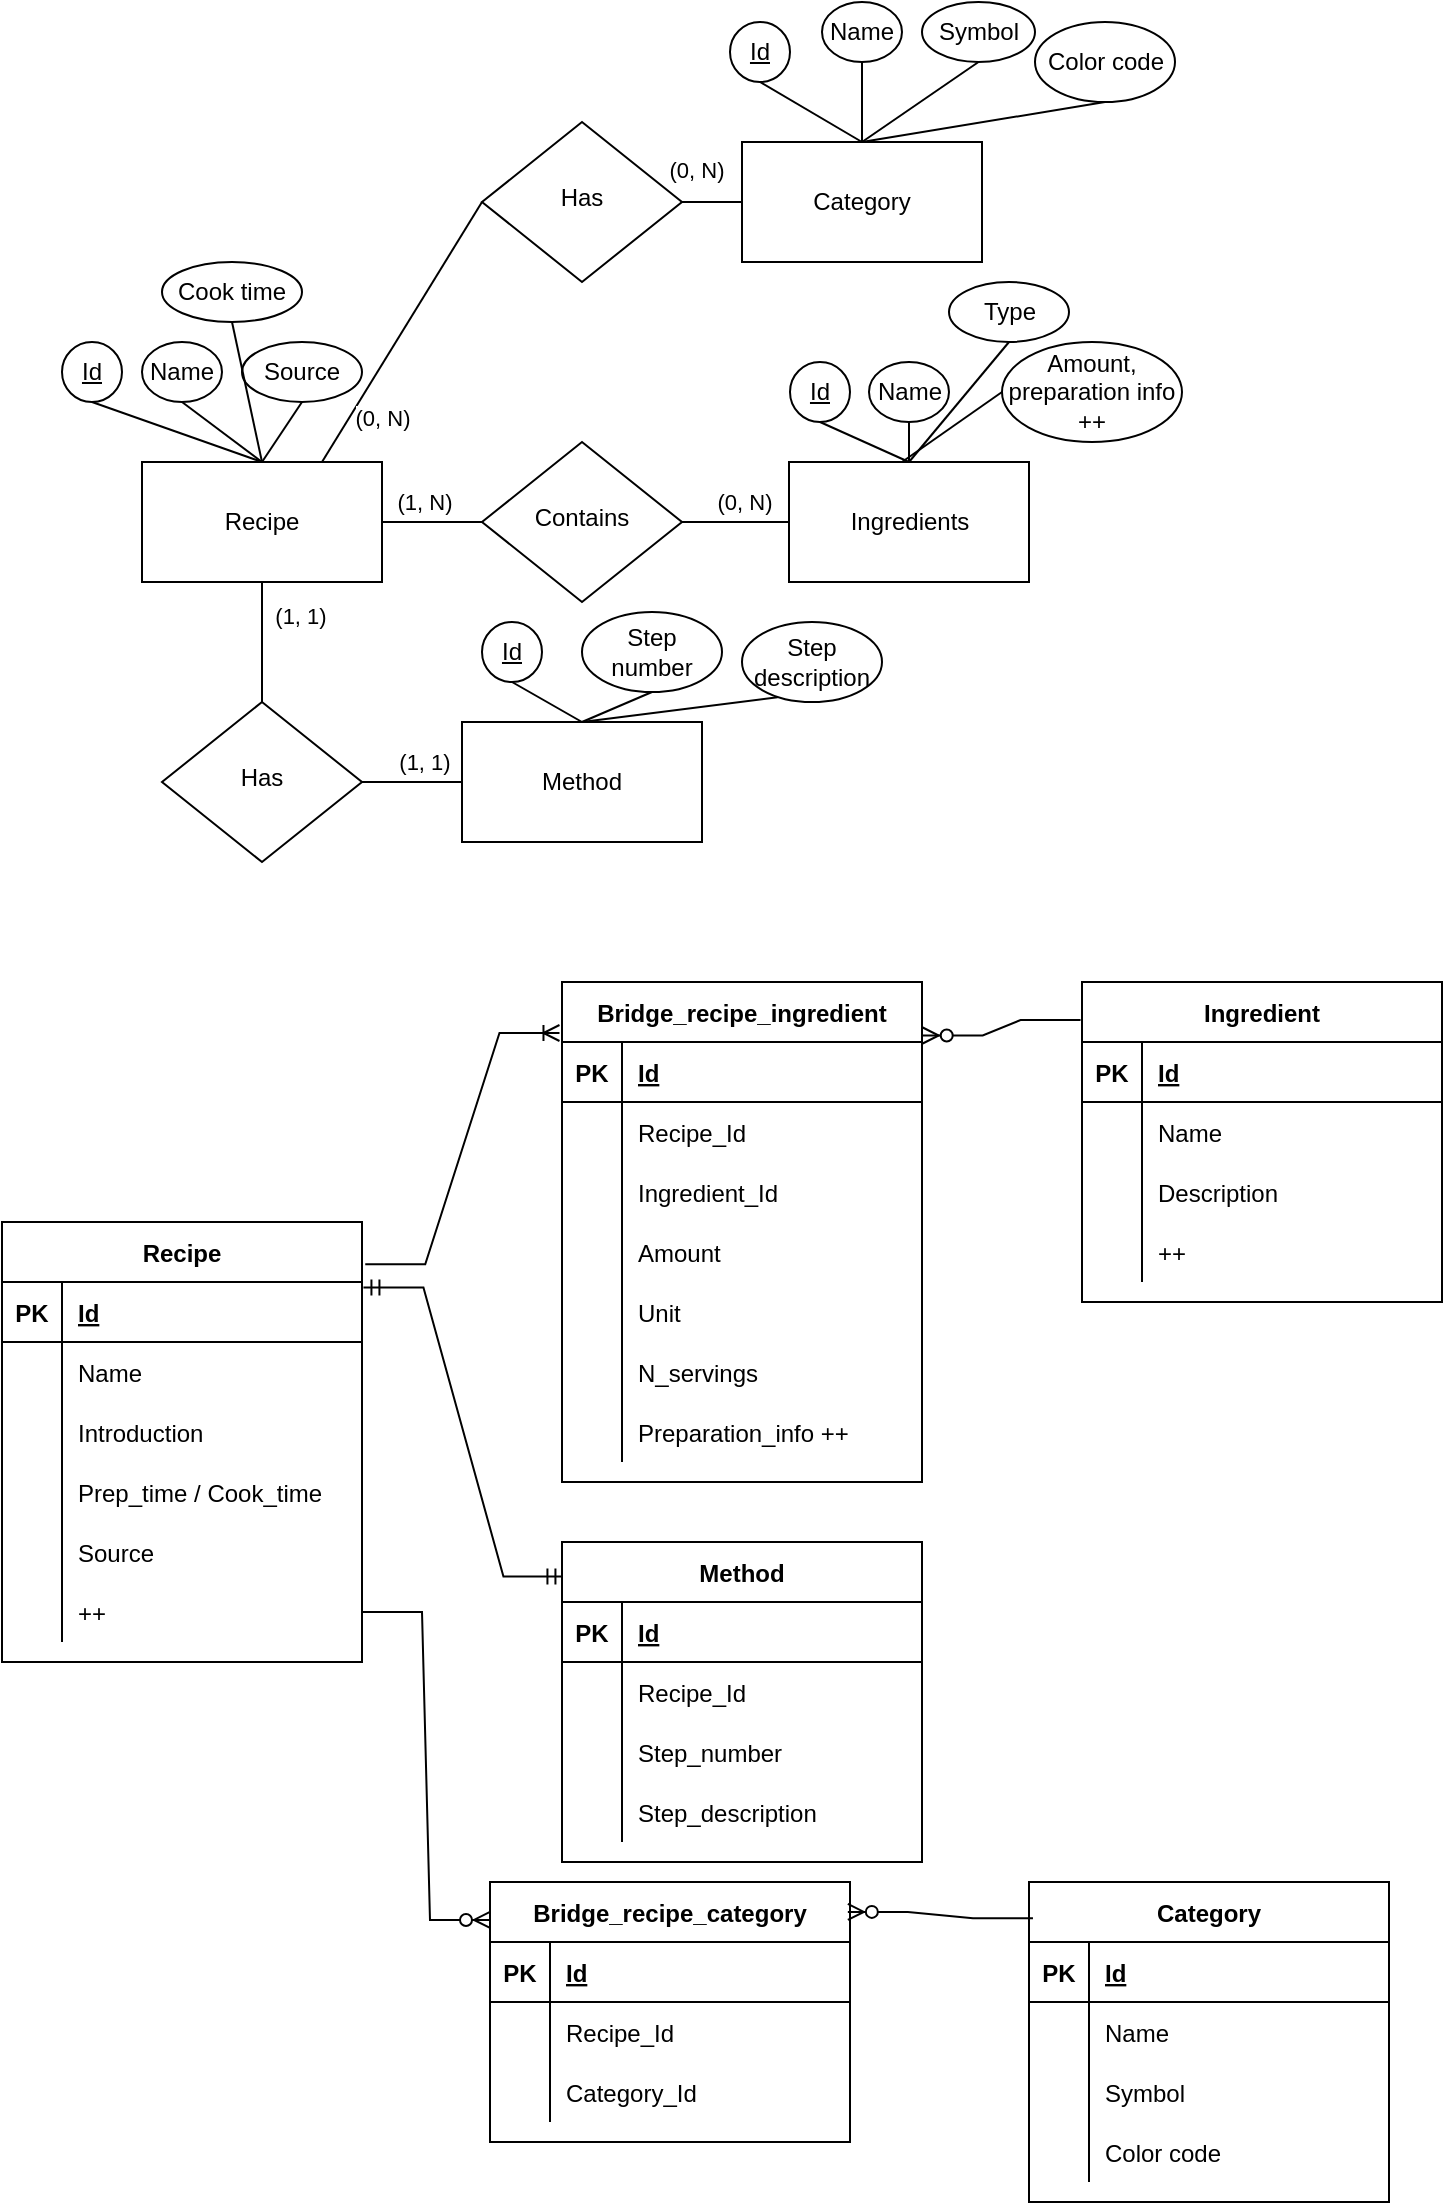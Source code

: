 <mxfile version="20.5.1" type="device"><diagram id="C5RBs43oDa-KdzZeNtuy" name="Page-1"><mxGraphModel dx="1422" dy="764" grid="1" gridSize="10" guides="1" tooltips="1" connect="1" arrows="1" fold="1" page="1" pageScale="1" pageWidth="1654" pageHeight="1169" math="0" shadow="0"><root><mxCell id="WIyWlLk6GJQsqaUBKTNV-0"/><mxCell id="WIyWlLk6GJQsqaUBKTNV-1" parent="WIyWlLk6GJQsqaUBKTNV-0"/><mxCell id="1myoxNHDcGF61d1AhZmx-0" value="Recipe" style="rounded=0;whiteSpace=wrap;html=1;" parent="WIyWlLk6GJQsqaUBKTNV-1" vertex="1"><mxGeometry x="90" y="250" width="120" height="60" as="geometry"/></mxCell><mxCell id="1myoxNHDcGF61d1AhZmx-1" value="Contains" style="rhombus;whiteSpace=wrap;html=1;shadow=0;fontFamily=Helvetica;fontSize=12;align=center;strokeWidth=1;spacing=6;spacingTop=-4;" parent="WIyWlLk6GJQsqaUBKTNV-1" vertex="1"><mxGeometry x="260" y="240" width="100" height="80" as="geometry"/></mxCell><mxCell id="1myoxNHDcGF61d1AhZmx-2" value="" style="endArrow=none;html=1;rounded=0;entryX=0;entryY=0.5;entryDx=0;entryDy=0;exitX=1;exitY=0.5;exitDx=0;exitDy=0;" parent="WIyWlLk6GJQsqaUBKTNV-1" source="1myoxNHDcGF61d1AhZmx-0" target="1myoxNHDcGF61d1AhZmx-1" edge="1"><mxGeometry width="50" height="50" relative="1" as="geometry"><mxPoint x="200" y="380" as="sourcePoint"/><mxPoint x="250" y="330" as="targetPoint"/></mxGeometry></mxCell><mxCell id="1myoxNHDcGF61d1AhZmx-3" value="&lt;div&gt;(1, N)&lt;/div&gt;" style="edgeLabel;html=1;align=center;verticalAlign=middle;resizable=0;points=[];" parent="1myoxNHDcGF61d1AhZmx-2" vertex="1" connectable="0"><mxGeometry x="-0.309" y="-2" relative="1" as="geometry"><mxPoint x="3" y="-12" as="offset"/></mxGeometry></mxCell><mxCell id="1myoxNHDcGF61d1AhZmx-4" value="Ingredients" style="rounded=0;whiteSpace=wrap;html=1;" parent="WIyWlLk6GJQsqaUBKTNV-1" vertex="1"><mxGeometry x="413.5" y="250" width="120" height="60" as="geometry"/></mxCell><mxCell id="1myoxNHDcGF61d1AhZmx-5" value="" style="endArrow=none;html=1;rounded=0;entryX=0;entryY=0.5;entryDx=0;entryDy=0;exitX=1;exitY=0.5;exitDx=0;exitDy=0;" parent="WIyWlLk6GJQsqaUBKTNV-1" source="1myoxNHDcGF61d1AhZmx-1" target="1myoxNHDcGF61d1AhZmx-4" edge="1"><mxGeometry width="50" height="50" relative="1" as="geometry"><mxPoint x="380" y="320.0" as="sourcePoint"/><mxPoint x="430" y="320.0" as="targetPoint"/></mxGeometry></mxCell><mxCell id="1myoxNHDcGF61d1AhZmx-6" value="&lt;div&gt;(0, N)&lt;/div&gt;" style="edgeLabel;html=1;align=center;verticalAlign=middle;resizable=0;points=[];" parent="1myoxNHDcGF61d1AhZmx-5" vertex="1" connectable="0"><mxGeometry x="-0.309" y="-2" relative="1" as="geometry"><mxPoint x="12" y="-12" as="offset"/></mxGeometry></mxCell><mxCell id="1myoxNHDcGF61d1AhZmx-10" value="Has" style="rhombus;whiteSpace=wrap;html=1;shadow=0;fontFamily=Helvetica;fontSize=12;align=center;strokeWidth=1;spacing=6;spacingTop=-4;" parent="WIyWlLk6GJQsqaUBKTNV-1" vertex="1"><mxGeometry x="100" y="370" width="100" height="80" as="geometry"/></mxCell><mxCell id="1myoxNHDcGF61d1AhZmx-11" value="Method" style="rounded=0;whiteSpace=wrap;html=1;" parent="WIyWlLk6GJQsqaUBKTNV-1" vertex="1"><mxGeometry x="250" y="380" width="120" height="60" as="geometry"/></mxCell><mxCell id="1myoxNHDcGF61d1AhZmx-12" value="" style="endArrow=none;html=1;rounded=0;exitX=0.5;exitY=1;exitDx=0;exitDy=0;entryX=0.5;entryY=0;entryDx=0;entryDy=0;" parent="WIyWlLk6GJQsqaUBKTNV-1" source="1myoxNHDcGF61d1AhZmx-0" target="1myoxNHDcGF61d1AhZmx-10" edge="1"><mxGeometry width="50" height="50" relative="1" as="geometry"><mxPoint x="180" y="340.0" as="sourcePoint"/><mxPoint x="226.5" y="340.0" as="targetPoint"/></mxGeometry></mxCell><mxCell id="1myoxNHDcGF61d1AhZmx-13" value="&lt;div&gt;(1, 1)&lt;/div&gt;" style="edgeLabel;html=1;align=center;verticalAlign=middle;resizable=0;points=[];" parent="1myoxNHDcGF61d1AhZmx-12" vertex="1" connectable="0"><mxGeometry x="-0.309" y="-2" relative="1" as="geometry"><mxPoint x="21" y="-4" as="offset"/></mxGeometry></mxCell><mxCell id="1myoxNHDcGF61d1AhZmx-14" value="" style="endArrow=none;html=1;rounded=0;exitX=0;exitY=0.5;exitDx=0;exitDy=0;entryX=1;entryY=0.5;entryDx=0;entryDy=0;" parent="WIyWlLk6GJQsqaUBKTNV-1" source="1myoxNHDcGF61d1AhZmx-11" target="1myoxNHDcGF61d1AhZmx-10" edge="1"><mxGeometry width="50" height="50" relative="1" as="geometry"><mxPoint x="160" y="320.0" as="sourcePoint"/><mxPoint x="160" y="360.0" as="targetPoint"/></mxGeometry></mxCell><mxCell id="1myoxNHDcGF61d1AhZmx-15" value="&lt;div&gt;(1, 1)&lt;/div&gt;" style="edgeLabel;html=1;align=center;verticalAlign=middle;resizable=0;points=[];" parent="1myoxNHDcGF61d1AhZmx-14" vertex="1" connectable="0"><mxGeometry x="-0.309" y="-2" relative="1" as="geometry"><mxPoint x="-2" y="-8" as="offset"/></mxGeometry></mxCell><mxCell id="1myoxNHDcGF61d1AhZmx-16" value="&lt;u&gt;Id&lt;/u&gt;" style="ellipse;whiteSpace=wrap;html=1;" parent="WIyWlLk6GJQsqaUBKTNV-1" vertex="1"><mxGeometry x="260" y="330" width="30" height="30" as="geometry"/></mxCell><mxCell id="1myoxNHDcGF61d1AhZmx-17" value="" style="endArrow=none;html=1;rounded=0;entryX=0.5;entryY=1;entryDx=0;entryDy=0;exitX=0.5;exitY=0;exitDx=0;exitDy=0;" parent="WIyWlLk6GJQsqaUBKTNV-1" source="1myoxNHDcGF61d1AhZmx-11" target="1myoxNHDcGF61d1AhZmx-16" edge="1"><mxGeometry width="50" height="50" relative="1" as="geometry"><mxPoint x="420" y="430" as="sourcePoint"/><mxPoint x="470" y="380" as="targetPoint"/></mxGeometry></mxCell><mxCell id="1myoxNHDcGF61d1AhZmx-18" value="Step number" style="ellipse;whiteSpace=wrap;html=1;" parent="WIyWlLk6GJQsqaUBKTNV-1" vertex="1"><mxGeometry x="310" y="325" width="70" height="40" as="geometry"/></mxCell><mxCell id="1myoxNHDcGF61d1AhZmx-19" value="" style="endArrow=none;html=1;rounded=0;exitX=0.5;exitY=0;exitDx=0;exitDy=0;entryX=0.5;entryY=1;entryDx=0;entryDy=0;" parent="WIyWlLk6GJQsqaUBKTNV-1" source="1myoxNHDcGF61d1AhZmx-11" target="1myoxNHDcGF61d1AhZmx-18" edge="1"><mxGeometry width="50" height="50" relative="1" as="geometry"><mxPoint x="420" y="430" as="sourcePoint"/><mxPoint x="470" y="380" as="targetPoint"/></mxGeometry></mxCell><mxCell id="1myoxNHDcGF61d1AhZmx-20" value="Step description" style="ellipse;whiteSpace=wrap;html=1;" parent="WIyWlLk6GJQsqaUBKTNV-1" vertex="1"><mxGeometry x="390" y="330" width="70" height="40" as="geometry"/></mxCell><mxCell id="1myoxNHDcGF61d1AhZmx-21" value="" style="endArrow=none;html=1;rounded=0;exitX=0.5;exitY=0;exitDx=0;exitDy=0;entryX=0.254;entryY=0.942;entryDx=0;entryDy=0;entryPerimeter=0;" parent="WIyWlLk6GJQsqaUBKTNV-1" source="1myoxNHDcGF61d1AhZmx-11" target="1myoxNHDcGF61d1AhZmx-20" edge="1"><mxGeometry width="50" height="50" relative="1" as="geometry"><mxPoint x="410" y="440" as="sourcePoint"/><mxPoint x="460" y="390" as="targetPoint"/></mxGeometry></mxCell><mxCell id="1myoxNHDcGF61d1AhZmx-22" value="&lt;u&gt;Id&lt;/u&gt;" style="ellipse;whiteSpace=wrap;html=1;" parent="WIyWlLk6GJQsqaUBKTNV-1" vertex="1"><mxGeometry x="414" y="200" width="30" height="30" as="geometry"/></mxCell><mxCell id="1myoxNHDcGF61d1AhZmx-23" value="" style="endArrow=none;html=1;rounded=0;entryX=0.5;entryY=1;entryDx=0;entryDy=0;exitX=0.5;exitY=0;exitDx=0;exitDy=0;" parent="WIyWlLk6GJQsqaUBKTNV-1" source="1myoxNHDcGF61d1AhZmx-4" target="1myoxNHDcGF61d1AhZmx-22" edge="1"><mxGeometry width="50" height="50" relative="1" as="geometry"><mxPoint x="491.0" y="250" as="sourcePoint"/><mxPoint x="456" y="230" as="targetPoint"/></mxGeometry></mxCell><mxCell id="1myoxNHDcGF61d1AhZmx-24" value="Name" style="ellipse;whiteSpace=wrap;html=1;" parent="WIyWlLk6GJQsqaUBKTNV-1" vertex="1"><mxGeometry x="453.5" y="200" width="40" height="30" as="geometry"/></mxCell><mxCell id="1myoxNHDcGF61d1AhZmx-25" value="" style="endArrow=none;html=1;rounded=0;entryX=0.5;entryY=1;entryDx=0;entryDy=0;exitX=0.5;exitY=0;exitDx=0;exitDy=0;" parent="WIyWlLk6GJQsqaUBKTNV-1" source="1myoxNHDcGF61d1AhZmx-4" target="1myoxNHDcGF61d1AhZmx-24" edge="1"><mxGeometry width="50" height="50" relative="1" as="geometry"><mxPoint x="483.5" y="260" as="sourcePoint"/><mxPoint x="439" y="240" as="targetPoint"/></mxGeometry></mxCell><mxCell id="1myoxNHDcGF61d1AhZmx-26" value="Type" style="ellipse;whiteSpace=wrap;html=1;" parent="WIyWlLk6GJQsqaUBKTNV-1" vertex="1"><mxGeometry x="493.5" y="160" width="60" height="30" as="geometry"/></mxCell><mxCell id="1myoxNHDcGF61d1AhZmx-27" value="" style="endArrow=none;html=1;rounded=0;entryX=0.5;entryY=1;entryDx=0;entryDy=0;exitX=0.5;exitY=0;exitDx=0;exitDy=0;" parent="WIyWlLk6GJQsqaUBKTNV-1" source="1myoxNHDcGF61d1AhZmx-4" target="1myoxNHDcGF61d1AhZmx-26" edge="1"><mxGeometry width="50" height="50" relative="1" as="geometry"><mxPoint x="480" y="430" as="sourcePoint"/><mxPoint x="530" y="380" as="targetPoint"/></mxGeometry></mxCell><mxCell id="1myoxNHDcGF61d1AhZmx-35" value="Recipe" style="shape=table;startSize=30;container=1;collapsible=1;childLayout=tableLayout;fixedRows=1;rowLines=0;fontStyle=1;align=center;resizeLast=1;" parent="WIyWlLk6GJQsqaUBKTNV-1" vertex="1"><mxGeometry x="20" y="630" width="180" height="220" as="geometry"/></mxCell><mxCell id="1myoxNHDcGF61d1AhZmx-36" value="" style="shape=tableRow;horizontal=0;startSize=0;swimlaneHead=0;swimlaneBody=0;fillColor=none;collapsible=0;dropTarget=0;points=[[0,0.5],[1,0.5]];portConstraint=eastwest;top=0;left=0;right=0;bottom=1;" parent="1myoxNHDcGF61d1AhZmx-35" vertex="1"><mxGeometry y="30" width="180" height="30" as="geometry"/></mxCell><mxCell id="1myoxNHDcGF61d1AhZmx-37" value="PK" style="shape=partialRectangle;connectable=0;fillColor=none;top=0;left=0;bottom=0;right=0;fontStyle=1;overflow=hidden;" parent="1myoxNHDcGF61d1AhZmx-36" vertex="1"><mxGeometry width="30" height="30" as="geometry"><mxRectangle width="30" height="30" as="alternateBounds"/></mxGeometry></mxCell><mxCell id="1myoxNHDcGF61d1AhZmx-38" value="Id" style="shape=partialRectangle;connectable=0;fillColor=none;top=0;left=0;bottom=0;right=0;align=left;spacingLeft=6;fontStyle=5;overflow=hidden;" parent="1myoxNHDcGF61d1AhZmx-36" vertex="1"><mxGeometry x="30" width="150" height="30" as="geometry"><mxRectangle width="150" height="30" as="alternateBounds"/></mxGeometry></mxCell><mxCell id="1myoxNHDcGF61d1AhZmx-39" value="" style="shape=tableRow;horizontal=0;startSize=0;swimlaneHead=0;swimlaneBody=0;fillColor=none;collapsible=0;dropTarget=0;points=[[0,0.5],[1,0.5]];portConstraint=eastwest;top=0;left=0;right=0;bottom=0;" parent="1myoxNHDcGF61d1AhZmx-35" vertex="1"><mxGeometry y="60" width="180" height="30" as="geometry"/></mxCell><mxCell id="1myoxNHDcGF61d1AhZmx-40" value="" style="shape=partialRectangle;connectable=0;fillColor=none;top=0;left=0;bottom=0;right=0;editable=1;overflow=hidden;" parent="1myoxNHDcGF61d1AhZmx-39" vertex="1"><mxGeometry width="30" height="30" as="geometry"><mxRectangle width="30" height="30" as="alternateBounds"/></mxGeometry></mxCell><mxCell id="1myoxNHDcGF61d1AhZmx-41" value="Name" style="shape=partialRectangle;connectable=0;fillColor=none;top=0;left=0;bottom=0;right=0;align=left;spacingLeft=6;overflow=hidden;" parent="1myoxNHDcGF61d1AhZmx-39" vertex="1"><mxGeometry x="30" width="150" height="30" as="geometry"><mxRectangle width="150" height="30" as="alternateBounds"/></mxGeometry></mxCell><mxCell id="1myoxNHDcGF61d1AhZmx-42" value="" style="shape=tableRow;horizontal=0;startSize=0;swimlaneHead=0;swimlaneBody=0;fillColor=none;collapsible=0;dropTarget=0;points=[[0,0.5],[1,0.5]];portConstraint=eastwest;top=0;left=0;right=0;bottom=0;" parent="1myoxNHDcGF61d1AhZmx-35" vertex="1"><mxGeometry y="90" width="180" height="30" as="geometry"/></mxCell><mxCell id="1myoxNHDcGF61d1AhZmx-43" value="" style="shape=partialRectangle;connectable=0;fillColor=none;top=0;left=0;bottom=0;right=0;editable=1;overflow=hidden;" parent="1myoxNHDcGF61d1AhZmx-42" vertex="1"><mxGeometry width="30" height="30" as="geometry"><mxRectangle width="30" height="30" as="alternateBounds"/></mxGeometry></mxCell><mxCell id="1myoxNHDcGF61d1AhZmx-44" value="Introduction" style="shape=partialRectangle;connectable=0;fillColor=none;top=0;left=0;bottom=0;right=0;align=left;spacingLeft=6;overflow=hidden;" parent="1myoxNHDcGF61d1AhZmx-42" vertex="1"><mxGeometry x="30" width="150" height="30" as="geometry"><mxRectangle width="150" height="30" as="alternateBounds"/></mxGeometry></mxCell><mxCell id="1myoxNHDcGF61d1AhZmx-45" value="" style="shape=tableRow;horizontal=0;startSize=0;swimlaneHead=0;swimlaneBody=0;fillColor=none;collapsible=0;dropTarget=0;points=[[0,0.5],[1,0.5]];portConstraint=eastwest;top=0;left=0;right=0;bottom=0;" parent="1myoxNHDcGF61d1AhZmx-35" vertex="1"><mxGeometry y="120" width="180" height="30" as="geometry"/></mxCell><mxCell id="1myoxNHDcGF61d1AhZmx-46" value="" style="shape=partialRectangle;connectable=0;fillColor=none;top=0;left=0;bottom=0;right=0;editable=1;overflow=hidden;" parent="1myoxNHDcGF61d1AhZmx-45" vertex="1"><mxGeometry width="30" height="30" as="geometry"><mxRectangle width="30" height="30" as="alternateBounds"/></mxGeometry></mxCell><mxCell id="1myoxNHDcGF61d1AhZmx-47" value="Prep_time / Cook_time" style="shape=partialRectangle;connectable=0;fillColor=none;top=0;left=0;bottom=0;right=0;align=left;spacingLeft=6;overflow=hidden;" parent="1myoxNHDcGF61d1AhZmx-45" vertex="1"><mxGeometry x="30" width="150" height="30" as="geometry"><mxRectangle width="150" height="30" as="alternateBounds"/></mxGeometry></mxCell><mxCell id="1myoxNHDcGF61d1AhZmx-112" style="shape=tableRow;horizontal=0;startSize=0;swimlaneHead=0;swimlaneBody=0;fillColor=none;collapsible=0;dropTarget=0;points=[[0,0.5],[1,0.5]];portConstraint=eastwest;top=0;left=0;right=0;bottom=0;" parent="1myoxNHDcGF61d1AhZmx-35" vertex="1"><mxGeometry y="150" width="180" height="30" as="geometry"/></mxCell><mxCell id="1myoxNHDcGF61d1AhZmx-113" style="shape=partialRectangle;connectable=0;fillColor=none;top=0;left=0;bottom=0;right=0;editable=1;overflow=hidden;" parent="1myoxNHDcGF61d1AhZmx-112" vertex="1"><mxGeometry width="30" height="30" as="geometry"><mxRectangle width="30" height="30" as="alternateBounds"/></mxGeometry></mxCell><mxCell id="1myoxNHDcGF61d1AhZmx-114" value="Source" style="shape=partialRectangle;connectable=0;fillColor=none;top=0;left=0;bottom=0;right=0;align=left;spacingLeft=6;overflow=hidden;" parent="1myoxNHDcGF61d1AhZmx-112" vertex="1"><mxGeometry x="30" width="150" height="30" as="geometry"><mxRectangle width="150" height="30" as="alternateBounds"/></mxGeometry></mxCell><mxCell id="1myoxNHDcGF61d1AhZmx-119" style="shape=tableRow;horizontal=0;startSize=0;swimlaneHead=0;swimlaneBody=0;fillColor=none;collapsible=0;dropTarget=0;points=[[0,0.5],[1,0.5]];portConstraint=eastwest;top=0;left=0;right=0;bottom=0;" parent="1myoxNHDcGF61d1AhZmx-35" vertex="1"><mxGeometry y="180" width="180" height="30" as="geometry"/></mxCell><mxCell id="1myoxNHDcGF61d1AhZmx-120" style="shape=partialRectangle;connectable=0;fillColor=none;top=0;left=0;bottom=0;right=0;editable=1;overflow=hidden;" parent="1myoxNHDcGF61d1AhZmx-119" vertex="1"><mxGeometry width="30" height="30" as="geometry"><mxRectangle width="30" height="30" as="alternateBounds"/></mxGeometry></mxCell><mxCell id="1myoxNHDcGF61d1AhZmx-121" value="++" style="shape=partialRectangle;connectable=0;fillColor=none;top=0;left=0;bottom=0;right=0;align=left;spacingLeft=6;overflow=hidden;" parent="1myoxNHDcGF61d1AhZmx-119" vertex="1"><mxGeometry x="30" width="150" height="30" as="geometry"><mxRectangle width="150" height="30" as="alternateBounds"/></mxGeometry></mxCell><mxCell id="1myoxNHDcGF61d1AhZmx-48" value="&lt;u&gt;Id&lt;/u&gt;" style="ellipse;whiteSpace=wrap;html=1;" parent="WIyWlLk6GJQsqaUBKTNV-1" vertex="1"><mxGeometry x="50" y="190" width="30" height="30" as="geometry"/></mxCell><mxCell id="1myoxNHDcGF61d1AhZmx-49" value="Name" style="ellipse;whiteSpace=wrap;html=1;" parent="WIyWlLk6GJQsqaUBKTNV-1" vertex="1"><mxGeometry x="90" y="190" width="40" height="30" as="geometry"/></mxCell><mxCell id="1myoxNHDcGF61d1AhZmx-50" value="Source" style="ellipse;whiteSpace=wrap;html=1;" parent="WIyWlLk6GJQsqaUBKTNV-1" vertex="1"><mxGeometry x="140" y="190" width="60" height="30" as="geometry"/></mxCell><mxCell id="1myoxNHDcGF61d1AhZmx-51" value="" style="endArrow=none;html=1;rounded=0;entryX=0.5;entryY=1;entryDx=0;entryDy=0;exitX=0.5;exitY=0;exitDx=0;exitDy=0;" parent="WIyWlLk6GJQsqaUBKTNV-1" source="1myoxNHDcGF61d1AhZmx-0" target="1myoxNHDcGF61d1AhZmx-48" edge="1"><mxGeometry width="50" height="50" relative="1" as="geometry"><mxPoint x="150" y="250" as="sourcePoint"/><mxPoint x="110" y="240" as="targetPoint"/></mxGeometry></mxCell><mxCell id="1myoxNHDcGF61d1AhZmx-52" value="" style="endArrow=none;html=1;rounded=0;entryX=0.5;entryY=1;entryDx=0;entryDy=0;exitX=0.5;exitY=0;exitDx=0;exitDy=0;" parent="WIyWlLk6GJQsqaUBKTNV-1" source="1myoxNHDcGF61d1AhZmx-0" target="1myoxNHDcGF61d1AhZmx-49" edge="1"><mxGeometry width="50" height="50" relative="1" as="geometry"><mxPoint x="156.16" y="260" as="sourcePoint"/><mxPoint x="115" y="240" as="targetPoint"/></mxGeometry></mxCell><mxCell id="1myoxNHDcGF61d1AhZmx-53" value="" style="endArrow=none;html=1;rounded=0;entryX=0.5;entryY=1;entryDx=0;entryDy=0;exitX=0.5;exitY=0;exitDx=0;exitDy=0;" parent="WIyWlLk6GJQsqaUBKTNV-1" source="1myoxNHDcGF61d1AhZmx-0" target="1myoxNHDcGF61d1AhZmx-50" edge="1"><mxGeometry width="50" height="50" relative="1" as="geometry"><mxPoint x="155.44" y="259.52" as="sourcePoint"/><mxPoint x="160" y="240" as="targetPoint"/></mxGeometry></mxCell><mxCell id="1myoxNHDcGF61d1AhZmx-54" value="Bridge_recipe_ingredient" style="shape=table;startSize=30;container=1;collapsible=1;childLayout=tableLayout;fixedRows=1;rowLines=0;fontStyle=1;align=center;resizeLast=1;" parent="WIyWlLk6GJQsqaUBKTNV-1" vertex="1"><mxGeometry x="300" y="510" width="180" height="250" as="geometry"/></mxCell><mxCell id="1myoxNHDcGF61d1AhZmx-55" value="" style="shape=tableRow;horizontal=0;startSize=0;swimlaneHead=0;swimlaneBody=0;fillColor=none;collapsible=0;dropTarget=0;points=[[0,0.5],[1,0.5]];portConstraint=eastwest;top=0;left=0;right=0;bottom=1;" parent="1myoxNHDcGF61d1AhZmx-54" vertex="1"><mxGeometry y="30" width="180" height="30" as="geometry"/></mxCell><mxCell id="1myoxNHDcGF61d1AhZmx-56" value="PK" style="shape=partialRectangle;connectable=0;fillColor=none;top=0;left=0;bottom=0;right=0;fontStyle=1;overflow=hidden;" parent="1myoxNHDcGF61d1AhZmx-55" vertex="1"><mxGeometry width="30" height="30" as="geometry"><mxRectangle width="30" height="30" as="alternateBounds"/></mxGeometry></mxCell><mxCell id="1myoxNHDcGF61d1AhZmx-57" value="Id" style="shape=partialRectangle;connectable=0;fillColor=none;top=0;left=0;bottom=0;right=0;align=left;spacingLeft=6;fontStyle=5;overflow=hidden;" parent="1myoxNHDcGF61d1AhZmx-55" vertex="1"><mxGeometry x="30" width="150" height="30" as="geometry"><mxRectangle width="150" height="30" as="alternateBounds"/></mxGeometry></mxCell><mxCell id="1myoxNHDcGF61d1AhZmx-58" value="" style="shape=tableRow;horizontal=0;startSize=0;swimlaneHead=0;swimlaneBody=0;fillColor=none;collapsible=0;dropTarget=0;points=[[0,0.5],[1,0.5]];portConstraint=eastwest;top=0;left=0;right=0;bottom=0;" parent="1myoxNHDcGF61d1AhZmx-54" vertex="1"><mxGeometry y="60" width="180" height="30" as="geometry"/></mxCell><mxCell id="1myoxNHDcGF61d1AhZmx-59" value="" style="shape=partialRectangle;connectable=0;fillColor=none;top=0;left=0;bottom=0;right=0;editable=1;overflow=hidden;" parent="1myoxNHDcGF61d1AhZmx-58" vertex="1"><mxGeometry width="30" height="30" as="geometry"><mxRectangle width="30" height="30" as="alternateBounds"/></mxGeometry></mxCell><mxCell id="1myoxNHDcGF61d1AhZmx-60" value="Recipe_Id" style="shape=partialRectangle;connectable=0;fillColor=none;top=0;left=0;bottom=0;right=0;align=left;spacingLeft=6;overflow=hidden;" parent="1myoxNHDcGF61d1AhZmx-58" vertex="1"><mxGeometry x="30" width="150" height="30" as="geometry"><mxRectangle width="150" height="30" as="alternateBounds"/></mxGeometry></mxCell><mxCell id="1myoxNHDcGF61d1AhZmx-61" value="" style="shape=tableRow;horizontal=0;startSize=0;swimlaneHead=0;swimlaneBody=0;fillColor=none;collapsible=0;dropTarget=0;points=[[0,0.5],[1,0.5]];portConstraint=eastwest;top=0;left=0;right=0;bottom=0;" parent="1myoxNHDcGF61d1AhZmx-54" vertex="1"><mxGeometry y="90" width="180" height="30" as="geometry"/></mxCell><mxCell id="1myoxNHDcGF61d1AhZmx-62" value="" style="shape=partialRectangle;connectable=0;fillColor=none;top=0;left=0;bottom=0;right=0;editable=1;overflow=hidden;" parent="1myoxNHDcGF61d1AhZmx-61" vertex="1"><mxGeometry width="30" height="30" as="geometry"><mxRectangle width="30" height="30" as="alternateBounds"/></mxGeometry></mxCell><mxCell id="1myoxNHDcGF61d1AhZmx-63" value="Ingredient_Id" style="shape=partialRectangle;connectable=0;fillColor=none;top=0;left=0;bottom=0;right=0;align=left;spacingLeft=6;overflow=hidden;" parent="1myoxNHDcGF61d1AhZmx-61" vertex="1"><mxGeometry x="30" width="150" height="30" as="geometry"><mxRectangle width="150" height="30" as="alternateBounds"/></mxGeometry></mxCell><mxCell id="1myoxNHDcGF61d1AhZmx-86" style="shape=tableRow;horizontal=0;startSize=0;swimlaneHead=0;swimlaneBody=0;fillColor=none;collapsible=0;dropTarget=0;points=[[0,0.5],[1,0.5]];portConstraint=eastwest;top=0;left=0;right=0;bottom=0;" parent="1myoxNHDcGF61d1AhZmx-54" vertex="1"><mxGeometry y="120" width="180" height="30" as="geometry"/></mxCell><mxCell id="1myoxNHDcGF61d1AhZmx-87" style="shape=partialRectangle;connectable=0;fillColor=none;top=0;left=0;bottom=0;right=0;editable=1;overflow=hidden;" parent="1myoxNHDcGF61d1AhZmx-86" vertex="1"><mxGeometry width="30" height="30" as="geometry"><mxRectangle width="30" height="30" as="alternateBounds"/></mxGeometry></mxCell><mxCell id="1myoxNHDcGF61d1AhZmx-88" value="Amount" style="shape=partialRectangle;connectable=0;fillColor=none;top=0;left=0;bottom=0;right=0;align=left;spacingLeft=6;overflow=hidden;" parent="1myoxNHDcGF61d1AhZmx-86" vertex="1"><mxGeometry x="30" width="150" height="30" as="geometry"><mxRectangle width="150" height="30" as="alternateBounds"/></mxGeometry></mxCell><mxCell id="1myoxNHDcGF61d1AhZmx-89" style="shape=tableRow;horizontal=0;startSize=0;swimlaneHead=0;swimlaneBody=0;fillColor=none;collapsible=0;dropTarget=0;points=[[0,0.5],[1,0.5]];portConstraint=eastwest;top=0;left=0;right=0;bottom=0;" parent="1myoxNHDcGF61d1AhZmx-54" vertex="1"><mxGeometry y="150" width="180" height="30" as="geometry"/></mxCell><mxCell id="1myoxNHDcGF61d1AhZmx-90" style="shape=partialRectangle;connectable=0;fillColor=none;top=0;left=0;bottom=0;right=0;editable=1;overflow=hidden;" parent="1myoxNHDcGF61d1AhZmx-89" vertex="1"><mxGeometry width="30" height="30" as="geometry"><mxRectangle width="30" height="30" as="alternateBounds"/></mxGeometry></mxCell><mxCell id="1myoxNHDcGF61d1AhZmx-91" value="Unit" style="shape=partialRectangle;connectable=0;fillColor=none;top=0;left=0;bottom=0;right=0;align=left;spacingLeft=6;overflow=hidden;" parent="1myoxNHDcGF61d1AhZmx-89" vertex="1"><mxGeometry x="30" width="150" height="30" as="geometry"><mxRectangle width="150" height="30" as="alternateBounds"/></mxGeometry></mxCell><mxCell id="1myoxNHDcGF61d1AhZmx-116" style="shape=tableRow;horizontal=0;startSize=0;swimlaneHead=0;swimlaneBody=0;fillColor=none;collapsible=0;dropTarget=0;points=[[0,0.5],[1,0.5]];portConstraint=eastwest;top=0;left=0;right=0;bottom=0;" parent="1myoxNHDcGF61d1AhZmx-54" vertex="1"><mxGeometry y="180" width="180" height="30" as="geometry"/></mxCell><mxCell id="1myoxNHDcGF61d1AhZmx-117" style="shape=partialRectangle;connectable=0;fillColor=none;top=0;left=0;bottom=0;right=0;editable=1;overflow=hidden;" parent="1myoxNHDcGF61d1AhZmx-116" vertex="1"><mxGeometry width="30" height="30" as="geometry"><mxRectangle width="30" height="30" as="alternateBounds"/></mxGeometry></mxCell><mxCell id="1myoxNHDcGF61d1AhZmx-118" value="N_servings" style="shape=partialRectangle;connectable=0;fillColor=none;top=0;left=0;bottom=0;right=0;align=left;spacingLeft=6;overflow=hidden;" parent="1myoxNHDcGF61d1AhZmx-116" vertex="1"><mxGeometry x="30" width="150" height="30" as="geometry"><mxRectangle width="150" height="30" as="alternateBounds"/></mxGeometry></mxCell><mxCell id="AWuf7z0Yio8xkciBNTxB-0" style="shape=tableRow;horizontal=0;startSize=0;swimlaneHead=0;swimlaneBody=0;fillColor=none;collapsible=0;dropTarget=0;points=[[0,0.5],[1,0.5]];portConstraint=eastwest;top=0;left=0;right=0;bottom=0;" vertex="1" parent="1myoxNHDcGF61d1AhZmx-54"><mxGeometry y="210" width="180" height="30" as="geometry"/></mxCell><mxCell id="AWuf7z0Yio8xkciBNTxB-1" style="shape=partialRectangle;connectable=0;fillColor=none;top=0;left=0;bottom=0;right=0;editable=1;overflow=hidden;" vertex="1" parent="AWuf7z0Yio8xkciBNTxB-0"><mxGeometry width="30" height="30" as="geometry"><mxRectangle width="30" height="30" as="alternateBounds"/></mxGeometry></mxCell><mxCell id="AWuf7z0Yio8xkciBNTxB-2" value="Preparation_info ++" style="shape=partialRectangle;connectable=0;fillColor=none;top=0;left=0;bottom=0;right=0;align=left;spacingLeft=6;overflow=hidden;" vertex="1" parent="AWuf7z0Yio8xkciBNTxB-0"><mxGeometry x="30" width="150" height="30" as="geometry"><mxRectangle width="150" height="30" as="alternateBounds"/></mxGeometry></mxCell><mxCell id="1myoxNHDcGF61d1AhZmx-68" value="Cook time" style="ellipse;whiteSpace=wrap;html=1;" parent="WIyWlLk6GJQsqaUBKTNV-1" vertex="1"><mxGeometry x="100" y="150" width="70" height="30" as="geometry"/></mxCell><mxCell id="1myoxNHDcGF61d1AhZmx-69" value="" style="endArrow=none;html=1;rounded=0;entryX=0.5;entryY=1;entryDx=0;entryDy=0;" parent="WIyWlLk6GJQsqaUBKTNV-1" target="1myoxNHDcGF61d1AhZmx-68" edge="1"><mxGeometry width="50" height="50" relative="1" as="geometry"><mxPoint x="150" y="250" as="sourcePoint"/><mxPoint x="230" y="240" as="targetPoint"/></mxGeometry></mxCell><mxCell id="1myoxNHDcGF61d1AhZmx-70" value="Ingredient" style="shape=table;startSize=30;container=1;collapsible=1;childLayout=tableLayout;fixedRows=1;rowLines=0;fontStyle=1;align=center;resizeLast=1;" parent="WIyWlLk6GJQsqaUBKTNV-1" vertex="1"><mxGeometry x="560" y="510" width="180" height="160" as="geometry"/></mxCell><mxCell id="1myoxNHDcGF61d1AhZmx-71" value="" style="shape=tableRow;horizontal=0;startSize=0;swimlaneHead=0;swimlaneBody=0;fillColor=none;collapsible=0;dropTarget=0;points=[[0,0.5],[1,0.5]];portConstraint=eastwest;top=0;left=0;right=0;bottom=1;" parent="1myoxNHDcGF61d1AhZmx-70" vertex="1"><mxGeometry y="30" width="180" height="30" as="geometry"/></mxCell><mxCell id="1myoxNHDcGF61d1AhZmx-72" value="PK" style="shape=partialRectangle;connectable=0;fillColor=none;top=0;left=0;bottom=0;right=0;fontStyle=1;overflow=hidden;" parent="1myoxNHDcGF61d1AhZmx-71" vertex="1"><mxGeometry width="30" height="30" as="geometry"><mxRectangle width="30" height="30" as="alternateBounds"/></mxGeometry></mxCell><mxCell id="1myoxNHDcGF61d1AhZmx-73" value="Id" style="shape=partialRectangle;connectable=0;fillColor=none;top=0;left=0;bottom=0;right=0;align=left;spacingLeft=6;fontStyle=5;overflow=hidden;" parent="1myoxNHDcGF61d1AhZmx-71" vertex="1"><mxGeometry x="30" width="150" height="30" as="geometry"><mxRectangle width="150" height="30" as="alternateBounds"/></mxGeometry></mxCell><mxCell id="1myoxNHDcGF61d1AhZmx-74" value="" style="shape=tableRow;horizontal=0;startSize=0;swimlaneHead=0;swimlaneBody=0;fillColor=none;collapsible=0;dropTarget=0;points=[[0,0.5],[1,0.5]];portConstraint=eastwest;top=0;left=0;right=0;bottom=0;" parent="1myoxNHDcGF61d1AhZmx-70" vertex="1"><mxGeometry y="60" width="180" height="30" as="geometry"/></mxCell><mxCell id="1myoxNHDcGF61d1AhZmx-75" value="" style="shape=partialRectangle;connectable=0;fillColor=none;top=0;left=0;bottom=0;right=0;editable=1;overflow=hidden;" parent="1myoxNHDcGF61d1AhZmx-74" vertex="1"><mxGeometry width="30" height="30" as="geometry"><mxRectangle width="30" height="30" as="alternateBounds"/></mxGeometry></mxCell><mxCell id="1myoxNHDcGF61d1AhZmx-76" value="Name" style="shape=partialRectangle;connectable=0;fillColor=none;top=0;left=0;bottom=0;right=0;align=left;spacingLeft=6;overflow=hidden;" parent="1myoxNHDcGF61d1AhZmx-74" vertex="1"><mxGeometry x="30" width="150" height="30" as="geometry"><mxRectangle width="150" height="30" as="alternateBounds"/></mxGeometry></mxCell><mxCell id="1myoxNHDcGF61d1AhZmx-77" value="" style="shape=tableRow;horizontal=0;startSize=0;swimlaneHead=0;swimlaneBody=0;fillColor=none;collapsible=0;dropTarget=0;points=[[0,0.5],[1,0.5]];portConstraint=eastwest;top=0;left=0;right=0;bottom=0;" parent="1myoxNHDcGF61d1AhZmx-70" vertex="1"><mxGeometry y="90" width="180" height="30" as="geometry"/></mxCell><mxCell id="1myoxNHDcGF61d1AhZmx-78" value="" style="shape=partialRectangle;connectable=0;fillColor=none;top=0;left=0;bottom=0;right=0;editable=1;overflow=hidden;" parent="1myoxNHDcGF61d1AhZmx-77" vertex="1"><mxGeometry width="30" height="30" as="geometry"><mxRectangle width="30" height="30" as="alternateBounds"/></mxGeometry></mxCell><mxCell id="1myoxNHDcGF61d1AhZmx-79" value="Description" style="shape=partialRectangle;connectable=0;fillColor=none;top=0;left=0;bottom=0;right=0;align=left;spacingLeft=6;overflow=hidden;" parent="1myoxNHDcGF61d1AhZmx-77" vertex="1"><mxGeometry x="30" width="150" height="30" as="geometry"><mxRectangle width="150" height="30" as="alternateBounds"/></mxGeometry></mxCell><mxCell id="1myoxNHDcGF61d1AhZmx-80" value="" style="shape=tableRow;horizontal=0;startSize=0;swimlaneHead=0;swimlaneBody=0;fillColor=none;collapsible=0;dropTarget=0;points=[[0,0.5],[1,0.5]];portConstraint=eastwest;top=0;left=0;right=0;bottom=0;" parent="1myoxNHDcGF61d1AhZmx-70" vertex="1"><mxGeometry y="120" width="180" height="30" as="geometry"/></mxCell><mxCell id="1myoxNHDcGF61d1AhZmx-81" value="" style="shape=partialRectangle;connectable=0;fillColor=none;top=0;left=0;bottom=0;right=0;editable=1;overflow=hidden;" parent="1myoxNHDcGF61d1AhZmx-80" vertex="1"><mxGeometry width="30" height="30" as="geometry"><mxRectangle width="30" height="30" as="alternateBounds"/></mxGeometry></mxCell><mxCell id="1myoxNHDcGF61d1AhZmx-82" value="++" style="shape=partialRectangle;connectable=0;fillColor=none;top=0;left=0;bottom=0;right=0;align=left;spacingLeft=6;overflow=hidden;" parent="1myoxNHDcGF61d1AhZmx-80" vertex="1"><mxGeometry x="30" width="150" height="30" as="geometry"><mxRectangle width="150" height="30" as="alternateBounds"/></mxGeometry></mxCell><mxCell id="1myoxNHDcGF61d1AhZmx-84" value="" style="edgeStyle=entityRelationEdgeStyle;fontSize=12;html=1;endArrow=ERoneToMany;rounded=0;exitX=1.009;exitY=0.096;exitDx=0;exitDy=0;exitPerimeter=0;entryX=-0.007;entryY=0.102;entryDx=0;entryDy=0;entryPerimeter=0;" parent="WIyWlLk6GJQsqaUBKTNV-1" source="1myoxNHDcGF61d1AhZmx-35" target="1myoxNHDcGF61d1AhZmx-54" edge="1"><mxGeometry width="100" height="100" relative="1" as="geometry"><mxPoint x="230" y="570" as="sourcePoint"/><mxPoint x="330" y="470" as="targetPoint"/></mxGeometry></mxCell><mxCell id="1myoxNHDcGF61d1AhZmx-85" value="" style="edgeStyle=entityRelationEdgeStyle;fontSize=12;html=1;endArrow=ERzeroToMany;endFill=1;rounded=0;exitX=-0.004;exitY=0.119;exitDx=0;exitDy=0;exitPerimeter=0;entryX=1.002;entryY=0.107;entryDx=0;entryDy=0;entryPerimeter=0;" parent="WIyWlLk6GJQsqaUBKTNV-1" source="1myoxNHDcGF61d1AhZmx-70" target="1myoxNHDcGF61d1AhZmx-54" edge="1"><mxGeometry width="100" height="100" relative="1" as="geometry"><mxPoint x="490" y="500" as="sourcePoint"/><mxPoint x="590" y="400" as="targetPoint"/></mxGeometry></mxCell><mxCell id="1myoxNHDcGF61d1AhZmx-92" value="Amount, preparation info ++" style="ellipse;whiteSpace=wrap;html=1;" parent="WIyWlLk6GJQsqaUBKTNV-1" vertex="1"><mxGeometry x="520" y="190" width="90" height="50" as="geometry"/></mxCell><mxCell id="1myoxNHDcGF61d1AhZmx-93" value="" style="endArrow=none;html=1;rounded=0;entryX=0;entryY=0.5;entryDx=0;entryDy=0;" parent="WIyWlLk6GJQsqaUBKTNV-1" target="1myoxNHDcGF61d1AhZmx-92" edge="1"><mxGeometry width="50" height="50" relative="1" as="geometry"><mxPoint x="470" y="250" as="sourcePoint"/><mxPoint x="800" y="250" as="targetPoint"/></mxGeometry></mxCell><mxCell id="1myoxNHDcGF61d1AhZmx-94" value="" style="edgeStyle=entityRelationEdgeStyle;fontSize=12;html=1;endArrow=ERmandOne;startArrow=ERmandOne;rounded=0;exitX=1.004;exitY=0.149;exitDx=0;exitDy=0;exitPerimeter=0;entryX=0.004;entryY=0.108;entryDx=0;entryDy=0;entryPerimeter=0;" parent="WIyWlLk6GJQsqaUBKTNV-1" source="1myoxNHDcGF61d1AhZmx-35" target="1myoxNHDcGF61d1AhZmx-95" edge="1"><mxGeometry width="100" height="100" relative="1" as="geometry"><mxPoint x="280" y="860" as="sourcePoint"/><mxPoint x="290" y="770" as="targetPoint"/></mxGeometry></mxCell><mxCell id="1myoxNHDcGF61d1AhZmx-95" value="Method" style="shape=table;startSize=30;container=1;collapsible=1;childLayout=tableLayout;fixedRows=1;rowLines=0;fontStyle=1;align=center;resizeLast=1;" parent="WIyWlLk6GJQsqaUBKTNV-1" vertex="1"><mxGeometry x="300" y="790" width="180" height="160" as="geometry"/></mxCell><mxCell id="1myoxNHDcGF61d1AhZmx-96" value="" style="shape=tableRow;horizontal=0;startSize=0;swimlaneHead=0;swimlaneBody=0;fillColor=none;collapsible=0;dropTarget=0;points=[[0,0.5],[1,0.5]];portConstraint=eastwest;top=0;left=0;right=0;bottom=1;" parent="1myoxNHDcGF61d1AhZmx-95" vertex="1"><mxGeometry y="30" width="180" height="30" as="geometry"/></mxCell><mxCell id="1myoxNHDcGF61d1AhZmx-97" value="PK" style="shape=partialRectangle;connectable=0;fillColor=none;top=0;left=0;bottom=0;right=0;fontStyle=1;overflow=hidden;" parent="1myoxNHDcGF61d1AhZmx-96" vertex="1"><mxGeometry width="30" height="30" as="geometry"><mxRectangle width="30" height="30" as="alternateBounds"/></mxGeometry></mxCell><mxCell id="1myoxNHDcGF61d1AhZmx-98" value="Id" style="shape=partialRectangle;connectable=0;fillColor=none;top=0;left=0;bottom=0;right=0;align=left;spacingLeft=6;fontStyle=5;overflow=hidden;" parent="1myoxNHDcGF61d1AhZmx-96" vertex="1"><mxGeometry x="30" width="150" height="30" as="geometry"><mxRectangle width="150" height="30" as="alternateBounds"/></mxGeometry></mxCell><mxCell id="1myoxNHDcGF61d1AhZmx-99" value="" style="shape=tableRow;horizontal=0;startSize=0;swimlaneHead=0;swimlaneBody=0;fillColor=none;collapsible=0;dropTarget=0;points=[[0,0.5],[1,0.5]];portConstraint=eastwest;top=0;left=0;right=0;bottom=0;" parent="1myoxNHDcGF61d1AhZmx-95" vertex="1"><mxGeometry y="60" width="180" height="30" as="geometry"/></mxCell><mxCell id="1myoxNHDcGF61d1AhZmx-100" value="" style="shape=partialRectangle;connectable=0;fillColor=none;top=0;left=0;bottom=0;right=0;editable=1;overflow=hidden;" parent="1myoxNHDcGF61d1AhZmx-99" vertex="1"><mxGeometry width="30" height="30" as="geometry"><mxRectangle width="30" height="30" as="alternateBounds"/></mxGeometry></mxCell><mxCell id="1myoxNHDcGF61d1AhZmx-101" value="Recipe_Id" style="shape=partialRectangle;connectable=0;fillColor=none;top=0;left=0;bottom=0;right=0;align=left;spacingLeft=6;overflow=hidden;" parent="1myoxNHDcGF61d1AhZmx-99" vertex="1"><mxGeometry x="30" width="150" height="30" as="geometry"><mxRectangle width="150" height="30" as="alternateBounds"/></mxGeometry></mxCell><mxCell id="1myoxNHDcGF61d1AhZmx-102" value="" style="shape=tableRow;horizontal=0;startSize=0;swimlaneHead=0;swimlaneBody=0;fillColor=none;collapsible=0;dropTarget=0;points=[[0,0.5],[1,0.5]];portConstraint=eastwest;top=0;left=0;right=0;bottom=0;" parent="1myoxNHDcGF61d1AhZmx-95" vertex="1"><mxGeometry y="90" width="180" height="30" as="geometry"/></mxCell><mxCell id="1myoxNHDcGF61d1AhZmx-103" value="" style="shape=partialRectangle;connectable=0;fillColor=none;top=0;left=0;bottom=0;right=0;editable=1;overflow=hidden;" parent="1myoxNHDcGF61d1AhZmx-102" vertex="1"><mxGeometry width="30" height="30" as="geometry"><mxRectangle width="30" height="30" as="alternateBounds"/></mxGeometry></mxCell><mxCell id="1myoxNHDcGF61d1AhZmx-104" value="Step_number" style="shape=partialRectangle;connectable=0;fillColor=none;top=0;left=0;bottom=0;right=0;align=left;spacingLeft=6;overflow=hidden;" parent="1myoxNHDcGF61d1AhZmx-102" vertex="1"><mxGeometry x="30" width="150" height="30" as="geometry"><mxRectangle width="150" height="30" as="alternateBounds"/></mxGeometry></mxCell><mxCell id="1myoxNHDcGF61d1AhZmx-105" value="" style="shape=tableRow;horizontal=0;startSize=0;swimlaneHead=0;swimlaneBody=0;fillColor=none;collapsible=0;dropTarget=0;points=[[0,0.5],[1,0.5]];portConstraint=eastwest;top=0;left=0;right=0;bottom=0;" parent="1myoxNHDcGF61d1AhZmx-95" vertex="1"><mxGeometry y="120" width="180" height="30" as="geometry"/></mxCell><mxCell id="1myoxNHDcGF61d1AhZmx-106" value="" style="shape=partialRectangle;connectable=0;fillColor=none;top=0;left=0;bottom=0;right=0;editable=1;overflow=hidden;" parent="1myoxNHDcGF61d1AhZmx-105" vertex="1"><mxGeometry width="30" height="30" as="geometry"><mxRectangle width="30" height="30" as="alternateBounds"/></mxGeometry></mxCell><mxCell id="1myoxNHDcGF61d1AhZmx-107" value="Step_description" style="shape=partialRectangle;connectable=0;fillColor=none;top=0;left=0;bottom=0;right=0;align=left;spacingLeft=6;overflow=hidden;" parent="1myoxNHDcGF61d1AhZmx-105" vertex="1"><mxGeometry x="30" width="150" height="30" as="geometry"><mxRectangle width="150" height="30" as="alternateBounds"/></mxGeometry></mxCell><mxCell id="NSDtVoPCHo5wssbmhNt1-0" value="Category" style="rounded=0;whiteSpace=wrap;html=1;" parent="WIyWlLk6GJQsqaUBKTNV-1" vertex="1"><mxGeometry x="390" y="90" width="120" height="60" as="geometry"/></mxCell><mxCell id="NSDtVoPCHo5wssbmhNt1-1" value="Has" style="rhombus;whiteSpace=wrap;html=1;shadow=0;fontFamily=Helvetica;fontSize=12;align=center;strokeWidth=1;spacing=6;spacingTop=-4;" parent="WIyWlLk6GJQsqaUBKTNV-1" vertex="1"><mxGeometry x="260" y="80" width="100" height="80" as="geometry"/></mxCell><mxCell id="NSDtVoPCHo5wssbmhNt1-2" value="" style="endArrow=none;html=1;rounded=0;entryX=0;entryY=0.5;entryDx=0;entryDy=0;exitX=0.75;exitY=0;exitDx=0;exitDy=0;" parent="WIyWlLk6GJQsqaUBKTNV-1" source="1myoxNHDcGF61d1AhZmx-0" target="NSDtVoPCHo5wssbmhNt1-1" edge="1"><mxGeometry width="50" height="50" relative="1" as="geometry"><mxPoint x="160" y="260" as="sourcePoint"/><mxPoint x="200" y="230" as="targetPoint"/></mxGeometry></mxCell><mxCell id="NSDtVoPCHo5wssbmhNt1-3" value="" style="endArrow=none;html=1;rounded=0;entryX=0;entryY=0.5;entryDx=0;entryDy=0;exitX=1;exitY=0.5;exitDx=0;exitDy=0;" parent="WIyWlLk6GJQsqaUBKTNV-1" source="NSDtVoPCHo5wssbmhNt1-1" target="NSDtVoPCHo5wssbmhNt1-0" edge="1"><mxGeometry width="50" height="50" relative="1" as="geometry"><mxPoint x="190" y="260" as="sourcePoint"/><mxPoint x="270" y="130" as="targetPoint"/></mxGeometry></mxCell><mxCell id="NSDtVoPCHo5wssbmhNt1-4" value="&lt;u&gt;Id&lt;/u&gt;" style="ellipse;whiteSpace=wrap;html=1;" parent="WIyWlLk6GJQsqaUBKTNV-1" vertex="1"><mxGeometry x="384" y="30" width="30" height="30" as="geometry"/></mxCell><mxCell id="NSDtVoPCHo5wssbmhNt1-5" value="" style="endArrow=none;html=1;rounded=0;entryX=0.5;entryY=1;entryDx=0;entryDy=0;exitX=0.5;exitY=0;exitDx=0;exitDy=0;" parent="WIyWlLk6GJQsqaUBKTNV-1" source="NSDtVoPCHo5wssbmhNt1-0" target="NSDtVoPCHo5wssbmhNt1-4" edge="1"><mxGeometry width="50" height="50" relative="1" as="geometry"><mxPoint x="483.5" y="260" as="sourcePoint"/><mxPoint x="439" y="240" as="targetPoint"/></mxGeometry></mxCell><mxCell id="NSDtVoPCHo5wssbmhNt1-10" value="Name" style="ellipse;whiteSpace=wrap;html=1;" parent="WIyWlLk6GJQsqaUBKTNV-1" vertex="1"><mxGeometry x="430" y="20" width="40" height="30" as="geometry"/></mxCell><mxCell id="NSDtVoPCHo5wssbmhNt1-11" value="Symbol" style="ellipse;whiteSpace=wrap;html=1;" parent="WIyWlLk6GJQsqaUBKTNV-1" vertex="1"><mxGeometry x="480" y="20" width="56.5" height="30" as="geometry"/></mxCell><mxCell id="NSDtVoPCHo5wssbmhNt1-13" value="Color code" style="ellipse;whiteSpace=wrap;html=1;" parent="WIyWlLk6GJQsqaUBKTNV-1" vertex="1"><mxGeometry x="536.5" y="30" width="70" height="40" as="geometry"/></mxCell><mxCell id="NSDtVoPCHo5wssbmhNt1-14" value="" style="endArrow=none;html=1;rounded=0;entryX=0.5;entryY=1;entryDx=0;entryDy=0;exitX=0.5;exitY=0;exitDx=0;exitDy=0;" parent="WIyWlLk6GJQsqaUBKTNV-1" source="NSDtVoPCHo5wssbmhNt1-0" target="NSDtVoPCHo5wssbmhNt1-10" edge="1"><mxGeometry width="50" height="50" relative="1" as="geometry"><mxPoint x="460" y="100" as="sourcePoint"/><mxPoint x="409" y="70" as="targetPoint"/></mxGeometry></mxCell><mxCell id="NSDtVoPCHo5wssbmhNt1-15" value="" style="endArrow=none;html=1;rounded=0;entryX=0.5;entryY=1;entryDx=0;entryDy=0;exitX=0.5;exitY=0;exitDx=0;exitDy=0;" parent="WIyWlLk6GJQsqaUBKTNV-1" source="NSDtVoPCHo5wssbmhNt1-0" target="NSDtVoPCHo5wssbmhNt1-11" edge="1"><mxGeometry width="50" height="50" relative="1" as="geometry"><mxPoint x="460" y="100" as="sourcePoint"/><mxPoint x="460" y="60" as="targetPoint"/></mxGeometry></mxCell><mxCell id="NSDtVoPCHo5wssbmhNt1-16" value="" style="endArrow=none;html=1;rounded=0;entryX=0.5;entryY=1;entryDx=0;entryDy=0;exitX=0.5;exitY=0;exitDx=0;exitDy=0;" parent="WIyWlLk6GJQsqaUBKTNV-1" source="NSDtVoPCHo5wssbmhNt1-0" target="NSDtVoPCHo5wssbmhNt1-13" edge="1"><mxGeometry width="50" height="50" relative="1" as="geometry"><mxPoint x="460" y="80" as="sourcePoint"/><mxPoint x="470" y="70" as="targetPoint"/></mxGeometry></mxCell><mxCell id="NSDtVoPCHo5wssbmhNt1-17" value="Category" style="shape=table;startSize=30;container=1;collapsible=1;childLayout=tableLayout;fixedRows=1;rowLines=0;fontStyle=1;align=center;resizeLast=1;" parent="WIyWlLk6GJQsqaUBKTNV-1" vertex="1"><mxGeometry x="533.5" y="960" width="180" height="160" as="geometry"/></mxCell><mxCell id="NSDtVoPCHo5wssbmhNt1-18" value="" style="shape=tableRow;horizontal=0;startSize=0;swimlaneHead=0;swimlaneBody=0;fillColor=none;collapsible=0;dropTarget=0;points=[[0,0.5],[1,0.5]];portConstraint=eastwest;top=0;left=0;right=0;bottom=1;" parent="NSDtVoPCHo5wssbmhNt1-17" vertex="1"><mxGeometry y="30" width="180" height="30" as="geometry"/></mxCell><mxCell id="NSDtVoPCHo5wssbmhNt1-19" value="PK" style="shape=partialRectangle;connectable=0;fillColor=none;top=0;left=0;bottom=0;right=0;fontStyle=1;overflow=hidden;" parent="NSDtVoPCHo5wssbmhNt1-18" vertex="1"><mxGeometry width="30" height="30" as="geometry"><mxRectangle width="30" height="30" as="alternateBounds"/></mxGeometry></mxCell><mxCell id="NSDtVoPCHo5wssbmhNt1-20" value="Id" style="shape=partialRectangle;connectable=0;fillColor=none;top=0;left=0;bottom=0;right=0;align=left;spacingLeft=6;fontStyle=5;overflow=hidden;" parent="NSDtVoPCHo5wssbmhNt1-18" vertex="1"><mxGeometry x="30" width="150" height="30" as="geometry"><mxRectangle width="150" height="30" as="alternateBounds"/></mxGeometry></mxCell><mxCell id="NSDtVoPCHo5wssbmhNt1-21" value="" style="shape=tableRow;horizontal=0;startSize=0;swimlaneHead=0;swimlaneBody=0;fillColor=none;collapsible=0;dropTarget=0;points=[[0,0.5],[1,0.5]];portConstraint=eastwest;top=0;left=0;right=0;bottom=0;" parent="NSDtVoPCHo5wssbmhNt1-17" vertex="1"><mxGeometry y="60" width="180" height="30" as="geometry"/></mxCell><mxCell id="NSDtVoPCHo5wssbmhNt1-22" value="" style="shape=partialRectangle;connectable=0;fillColor=none;top=0;left=0;bottom=0;right=0;editable=1;overflow=hidden;" parent="NSDtVoPCHo5wssbmhNt1-21" vertex="1"><mxGeometry width="30" height="30" as="geometry"><mxRectangle width="30" height="30" as="alternateBounds"/></mxGeometry></mxCell><mxCell id="NSDtVoPCHo5wssbmhNt1-23" value="Name" style="shape=partialRectangle;connectable=0;fillColor=none;top=0;left=0;bottom=0;right=0;align=left;spacingLeft=6;overflow=hidden;" parent="NSDtVoPCHo5wssbmhNt1-21" vertex="1"><mxGeometry x="30" width="150" height="30" as="geometry"><mxRectangle width="150" height="30" as="alternateBounds"/></mxGeometry></mxCell><mxCell id="NSDtVoPCHo5wssbmhNt1-24" value="" style="shape=tableRow;horizontal=0;startSize=0;swimlaneHead=0;swimlaneBody=0;fillColor=none;collapsible=0;dropTarget=0;points=[[0,0.5],[1,0.5]];portConstraint=eastwest;top=0;left=0;right=0;bottom=0;" parent="NSDtVoPCHo5wssbmhNt1-17" vertex="1"><mxGeometry y="90" width="180" height="30" as="geometry"/></mxCell><mxCell id="NSDtVoPCHo5wssbmhNt1-25" value="" style="shape=partialRectangle;connectable=0;fillColor=none;top=0;left=0;bottom=0;right=0;editable=1;overflow=hidden;" parent="NSDtVoPCHo5wssbmhNt1-24" vertex="1"><mxGeometry width="30" height="30" as="geometry"><mxRectangle width="30" height="30" as="alternateBounds"/></mxGeometry></mxCell><mxCell id="NSDtVoPCHo5wssbmhNt1-26" value="Symbol" style="shape=partialRectangle;connectable=0;fillColor=none;top=0;left=0;bottom=0;right=0;align=left;spacingLeft=6;overflow=hidden;" parent="NSDtVoPCHo5wssbmhNt1-24" vertex="1"><mxGeometry x="30" width="150" height="30" as="geometry"><mxRectangle width="150" height="30" as="alternateBounds"/></mxGeometry></mxCell><mxCell id="NSDtVoPCHo5wssbmhNt1-27" value="" style="shape=tableRow;horizontal=0;startSize=0;swimlaneHead=0;swimlaneBody=0;fillColor=none;collapsible=0;dropTarget=0;points=[[0,0.5],[1,0.5]];portConstraint=eastwest;top=0;left=0;right=0;bottom=0;" parent="NSDtVoPCHo5wssbmhNt1-17" vertex="1"><mxGeometry y="120" width="180" height="30" as="geometry"/></mxCell><mxCell id="NSDtVoPCHo5wssbmhNt1-28" value="" style="shape=partialRectangle;connectable=0;fillColor=none;top=0;left=0;bottom=0;right=0;editable=1;overflow=hidden;" parent="NSDtVoPCHo5wssbmhNt1-27" vertex="1"><mxGeometry width="30" height="30" as="geometry"><mxRectangle width="30" height="30" as="alternateBounds"/></mxGeometry></mxCell><mxCell id="NSDtVoPCHo5wssbmhNt1-29" value="Color code" style="shape=partialRectangle;connectable=0;fillColor=none;top=0;left=0;bottom=0;right=0;align=left;spacingLeft=6;overflow=hidden;" parent="NSDtVoPCHo5wssbmhNt1-27" vertex="1"><mxGeometry x="30" width="150" height="30" as="geometry"><mxRectangle width="150" height="30" as="alternateBounds"/></mxGeometry></mxCell><mxCell id="NSDtVoPCHo5wssbmhNt1-30" value="&lt;div&gt;(0, N)&lt;/div&gt;" style="edgeLabel;html=1;align=center;verticalAlign=middle;resizable=0;points=[];" parent="WIyWlLk6GJQsqaUBKTNV-1" vertex="1" connectable="0"><mxGeometry x="410" y="280" as="geometry"><mxPoint x="-200" y="-52" as="offset"/></mxGeometry></mxCell><mxCell id="NSDtVoPCHo5wssbmhNt1-31" value="&lt;div&gt;(0, N)&lt;/div&gt;" style="edgeLabel;html=1;align=center;verticalAlign=middle;resizable=0;points=[];" parent="WIyWlLk6GJQsqaUBKTNV-1" vertex="1" connectable="0"><mxGeometry x="430" y="180" as="geometry"><mxPoint x="-63" y="-76" as="offset"/></mxGeometry></mxCell><mxCell id="NSDtVoPCHo5wssbmhNt1-32" value="Bridge_recipe_category" style="shape=table;startSize=30;container=1;collapsible=1;childLayout=tableLayout;fixedRows=1;rowLines=0;fontStyle=1;align=center;resizeLast=1;" parent="WIyWlLk6GJQsqaUBKTNV-1" vertex="1"><mxGeometry x="264" y="960" width="180" height="130" as="geometry"/></mxCell><mxCell id="NSDtVoPCHo5wssbmhNt1-33" value="" style="shape=tableRow;horizontal=0;startSize=0;swimlaneHead=0;swimlaneBody=0;fillColor=none;collapsible=0;dropTarget=0;points=[[0,0.5],[1,0.5]];portConstraint=eastwest;top=0;left=0;right=0;bottom=1;" parent="NSDtVoPCHo5wssbmhNt1-32" vertex="1"><mxGeometry y="30" width="180" height="30" as="geometry"/></mxCell><mxCell id="NSDtVoPCHo5wssbmhNt1-34" value="PK" style="shape=partialRectangle;connectable=0;fillColor=none;top=0;left=0;bottom=0;right=0;fontStyle=1;overflow=hidden;" parent="NSDtVoPCHo5wssbmhNt1-33" vertex="1"><mxGeometry width="30" height="30" as="geometry"><mxRectangle width="30" height="30" as="alternateBounds"/></mxGeometry></mxCell><mxCell id="NSDtVoPCHo5wssbmhNt1-35" value="Id" style="shape=partialRectangle;connectable=0;fillColor=none;top=0;left=0;bottom=0;right=0;align=left;spacingLeft=6;fontStyle=5;overflow=hidden;" parent="NSDtVoPCHo5wssbmhNt1-33" vertex="1"><mxGeometry x="30" width="150" height="30" as="geometry"><mxRectangle width="150" height="30" as="alternateBounds"/></mxGeometry></mxCell><mxCell id="NSDtVoPCHo5wssbmhNt1-36" value="" style="shape=tableRow;horizontal=0;startSize=0;swimlaneHead=0;swimlaneBody=0;fillColor=none;collapsible=0;dropTarget=0;points=[[0,0.5],[1,0.5]];portConstraint=eastwest;top=0;left=0;right=0;bottom=0;" parent="NSDtVoPCHo5wssbmhNt1-32" vertex="1"><mxGeometry y="60" width="180" height="30" as="geometry"/></mxCell><mxCell id="NSDtVoPCHo5wssbmhNt1-37" value="" style="shape=partialRectangle;connectable=0;fillColor=none;top=0;left=0;bottom=0;right=0;editable=1;overflow=hidden;" parent="NSDtVoPCHo5wssbmhNt1-36" vertex="1"><mxGeometry width="30" height="30" as="geometry"><mxRectangle width="30" height="30" as="alternateBounds"/></mxGeometry></mxCell><mxCell id="NSDtVoPCHo5wssbmhNt1-38" value="Recipe_Id" style="shape=partialRectangle;connectable=0;fillColor=none;top=0;left=0;bottom=0;right=0;align=left;spacingLeft=6;overflow=hidden;" parent="NSDtVoPCHo5wssbmhNt1-36" vertex="1"><mxGeometry x="30" width="150" height="30" as="geometry"><mxRectangle width="150" height="30" as="alternateBounds"/></mxGeometry></mxCell><mxCell id="NSDtVoPCHo5wssbmhNt1-39" value="" style="shape=tableRow;horizontal=0;startSize=0;swimlaneHead=0;swimlaneBody=0;fillColor=none;collapsible=0;dropTarget=0;points=[[0,0.5],[1,0.5]];portConstraint=eastwest;top=0;left=0;right=0;bottom=0;" parent="NSDtVoPCHo5wssbmhNt1-32" vertex="1"><mxGeometry y="90" width="180" height="30" as="geometry"/></mxCell><mxCell id="NSDtVoPCHo5wssbmhNt1-40" value="" style="shape=partialRectangle;connectable=0;fillColor=none;top=0;left=0;bottom=0;right=0;editable=1;overflow=hidden;" parent="NSDtVoPCHo5wssbmhNt1-39" vertex="1"><mxGeometry width="30" height="30" as="geometry"><mxRectangle width="30" height="30" as="alternateBounds"/></mxGeometry></mxCell><mxCell id="NSDtVoPCHo5wssbmhNt1-41" value="Category_Id" style="shape=partialRectangle;connectable=0;fillColor=none;top=0;left=0;bottom=0;right=0;align=left;spacingLeft=6;overflow=hidden;" parent="NSDtVoPCHo5wssbmhNt1-39" vertex="1"><mxGeometry x="30" width="150" height="30" as="geometry"><mxRectangle width="150" height="30" as="alternateBounds"/></mxGeometry></mxCell><mxCell id="NSDtVoPCHo5wssbmhNt1-51" value="" style="edgeStyle=entityRelationEdgeStyle;fontSize=12;html=1;endArrow=ERzeroToMany;endFill=1;rounded=0;entryX=0;entryY=0.146;entryDx=0;entryDy=0;entryPerimeter=0;" parent="WIyWlLk6GJQsqaUBKTNV-1" source="1myoxNHDcGF61d1AhZmx-119" target="NSDtVoPCHo5wssbmhNt1-32" edge="1"><mxGeometry width="100" height="100" relative="1" as="geometry"><mxPoint x="50" y="1030" as="sourcePoint"/><mxPoint x="150" y="930" as="targetPoint"/></mxGeometry></mxCell><mxCell id="NSDtVoPCHo5wssbmhNt1-52" value="" style="edgeStyle=entityRelationEdgeStyle;fontSize=12;html=1;endArrow=ERzeroToMany;endFill=1;rounded=0;exitX=0.011;exitY=0.113;exitDx=0;exitDy=0;exitPerimeter=0;entryX=0.994;entryY=0.115;entryDx=0;entryDy=0;entryPerimeter=0;" parent="WIyWlLk6GJQsqaUBKTNV-1" source="NSDtVoPCHo5wssbmhNt1-17" target="NSDtVoPCHo5wssbmhNt1-32" edge="1"><mxGeometry width="100" height="100" relative="1" as="geometry"><mxPoint x="568.92" y="990" as="sourcePoint"/><mxPoint x="490.0" y="994.5" as="targetPoint"/></mxGeometry></mxCell></root></mxGraphModel></diagram></mxfile>